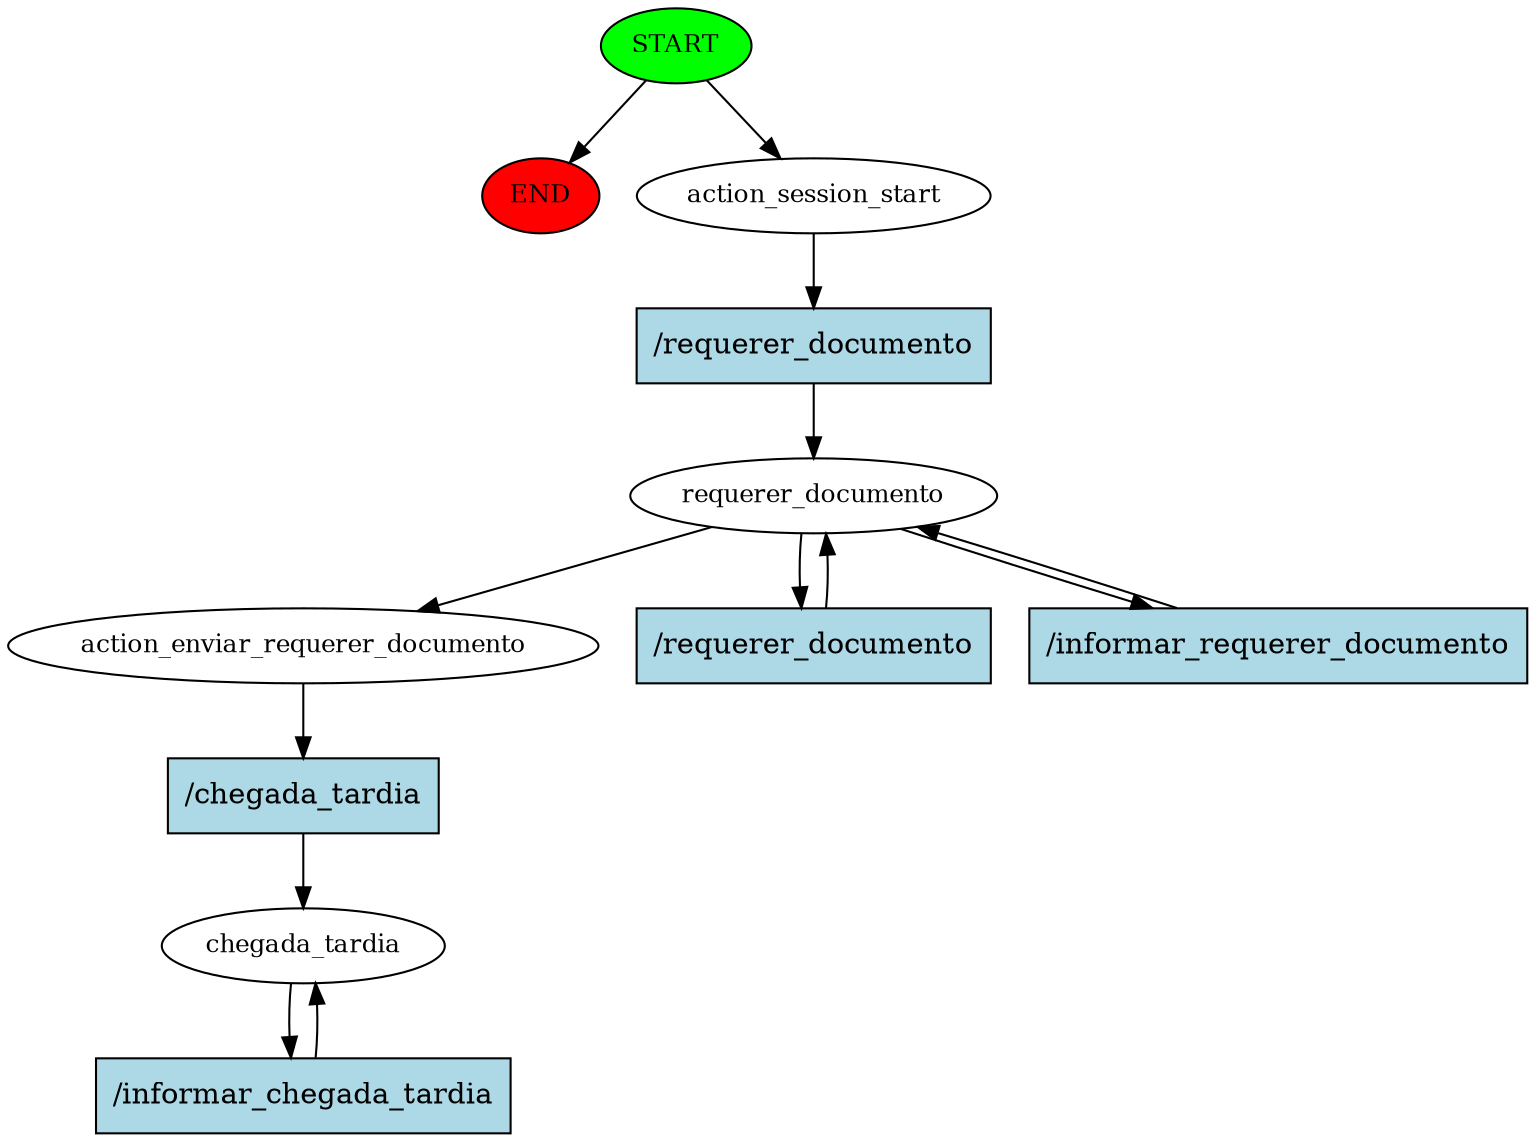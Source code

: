 digraph  {
0 [class="start active", fillcolor=green, fontsize=12, label=START, style=filled];
"-1" [class=end, fillcolor=red, fontsize=12, label=END, style=filled];
1 [class=active, fontsize=12, label=action_session_start];
2 [class=active, fontsize=12, label=requerer_documento];
5 [class=active, fontsize=12, label=action_enviar_requerer_documento];
6 [class="active dashed", fontsize=12, label=chegada_tardia];
8 [class="intent active", fillcolor=lightblue, label="/requerer_documento", shape=rect, style=filled];
9 [class="intent active", fillcolor=lightblue, label="/requerer_documento", shape=rect, style=filled];
10 [class="intent active", fillcolor=lightblue, label="/informar_requerer_documento", shape=rect, style=filled];
11 [class="intent active", fillcolor=lightblue, label="/chegada_tardia", shape=rect, style=filled];
12 [class="intent active", fillcolor=lightblue, label="/informar_chegada_tardia", shape=rect, style=filled];
0 -> "-1"  [class="", key=NONE, label=""];
0 -> 1  [class=active, key=NONE, label=""];
1 -> 8  [class=active, key=0];
2 -> 5  [class=active, key=NONE, label=""];
2 -> 9  [class=active, key=0];
2 -> 10  [class=active, key=0];
5 -> 11  [class=active, key=0];
6 -> 12  [class=active, key=0];
8 -> 2  [class=active, key=0];
9 -> 2  [class=active, key=0];
10 -> 2  [class=active, key=0];
11 -> 6  [class=active, key=0];
12 -> 6  [class=active, key=0];
}
